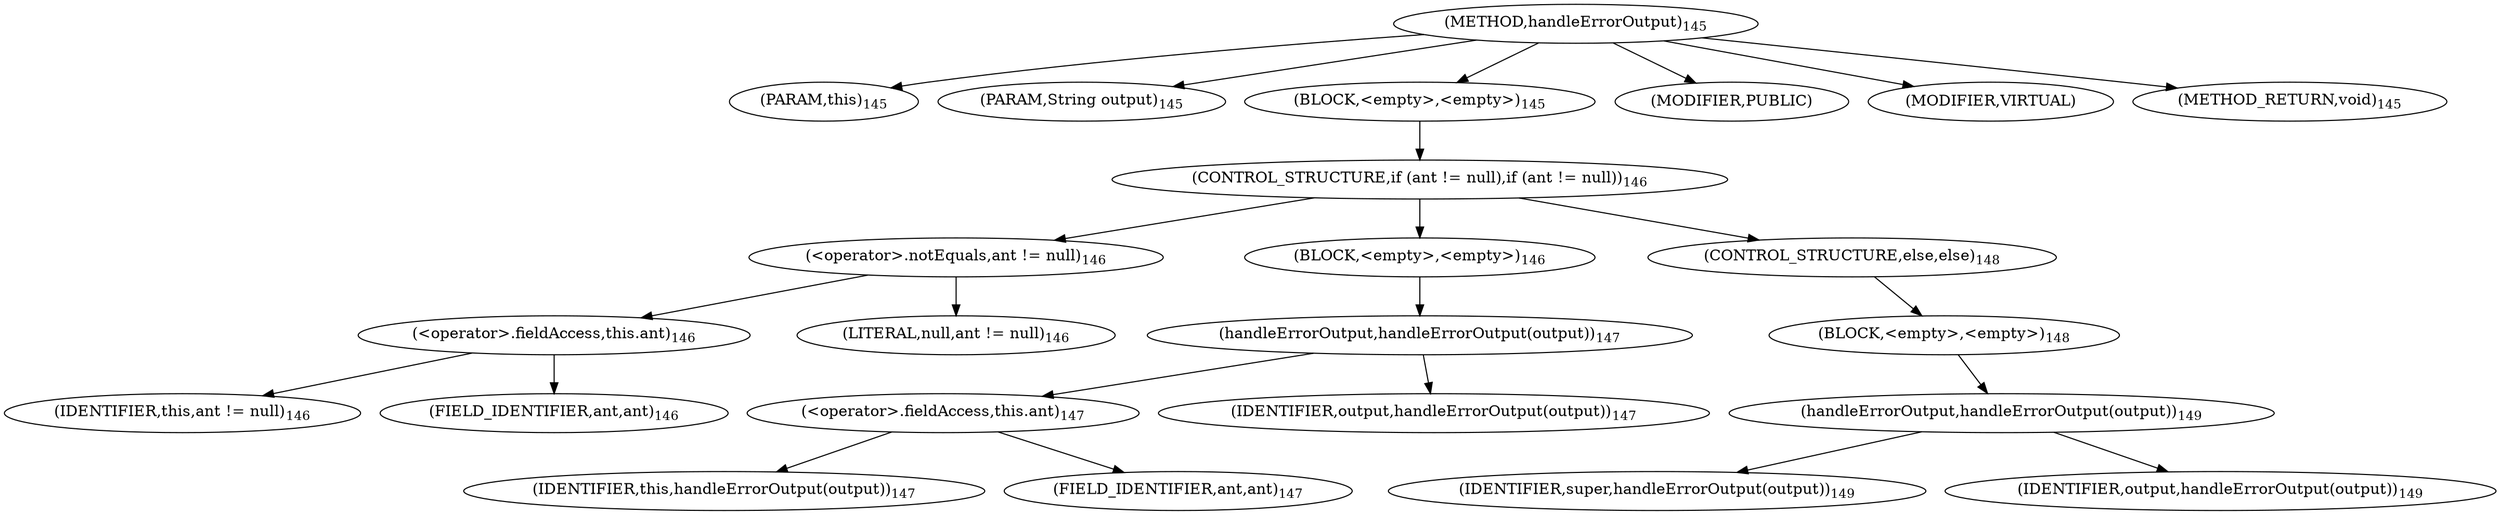 digraph "handleErrorOutput" {  
"204" [label = <(METHOD,handleErrorOutput)<SUB>145</SUB>> ]
"205" [label = <(PARAM,this)<SUB>145</SUB>> ]
"206" [label = <(PARAM,String output)<SUB>145</SUB>> ]
"207" [label = <(BLOCK,&lt;empty&gt;,&lt;empty&gt;)<SUB>145</SUB>> ]
"208" [label = <(CONTROL_STRUCTURE,if (ant != null),if (ant != null))<SUB>146</SUB>> ]
"209" [label = <(&lt;operator&gt;.notEquals,ant != null)<SUB>146</SUB>> ]
"210" [label = <(&lt;operator&gt;.fieldAccess,this.ant)<SUB>146</SUB>> ]
"211" [label = <(IDENTIFIER,this,ant != null)<SUB>146</SUB>> ]
"212" [label = <(FIELD_IDENTIFIER,ant,ant)<SUB>146</SUB>> ]
"213" [label = <(LITERAL,null,ant != null)<SUB>146</SUB>> ]
"214" [label = <(BLOCK,&lt;empty&gt;,&lt;empty&gt;)<SUB>146</SUB>> ]
"215" [label = <(handleErrorOutput,handleErrorOutput(output))<SUB>147</SUB>> ]
"216" [label = <(&lt;operator&gt;.fieldAccess,this.ant)<SUB>147</SUB>> ]
"217" [label = <(IDENTIFIER,this,handleErrorOutput(output))<SUB>147</SUB>> ]
"218" [label = <(FIELD_IDENTIFIER,ant,ant)<SUB>147</SUB>> ]
"219" [label = <(IDENTIFIER,output,handleErrorOutput(output))<SUB>147</SUB>> ]
"220" [label = <(CONTROL_STRUCTURE,else,else)<SUB>148</SUB>> ]
"221" [label = <(BLOCK,&lt;empty&gt;,&lt;empty&gt;)<SUB>148</SUB>> ]
"222" [label = <(handleErrorOutput,handleErrorOutput(output))<SUB>149</SUB>> ]
"223" [label = <(IDENTIFIER,super,handleErrorOutput(output))<SUB>149</SUB>> ]
"224" [label = <(IDENTIFIER,output,handleErrorOutput(output))<SUB>149</SUB>> ]
"225" [label = <(MODIFIER,PUBLIC)> ]
"226" [label = <(MODIFIER,VIRTUAL)> ]
"227" [label = <(METHOD_RETURN,void)<SUB>145</SUB>> ]
  "204" -> "205" 
  "204" -> "206" 
  "204" -> "207" 
  "204" -> "225" 
  "204" -> "226" 
  "204" -> "227" 
  "207" -> "208" 
  "208" -> "209" 
  "208" -> "214" 
  "208" -> "220" 
  "209" -> "210" 
  "209" -> "213" 
  "210" -> "211" 
  "210" -> "212" 
  "214" -> "215" 
  "215" -> "216" 
  "215" -> "219" 
  "216" -> "217" 
  "216" -> "218" 
  "220" -> "221" 
  "221" -> "222" 
  "222" -> "223" 
  "222" -> "224" 
}
